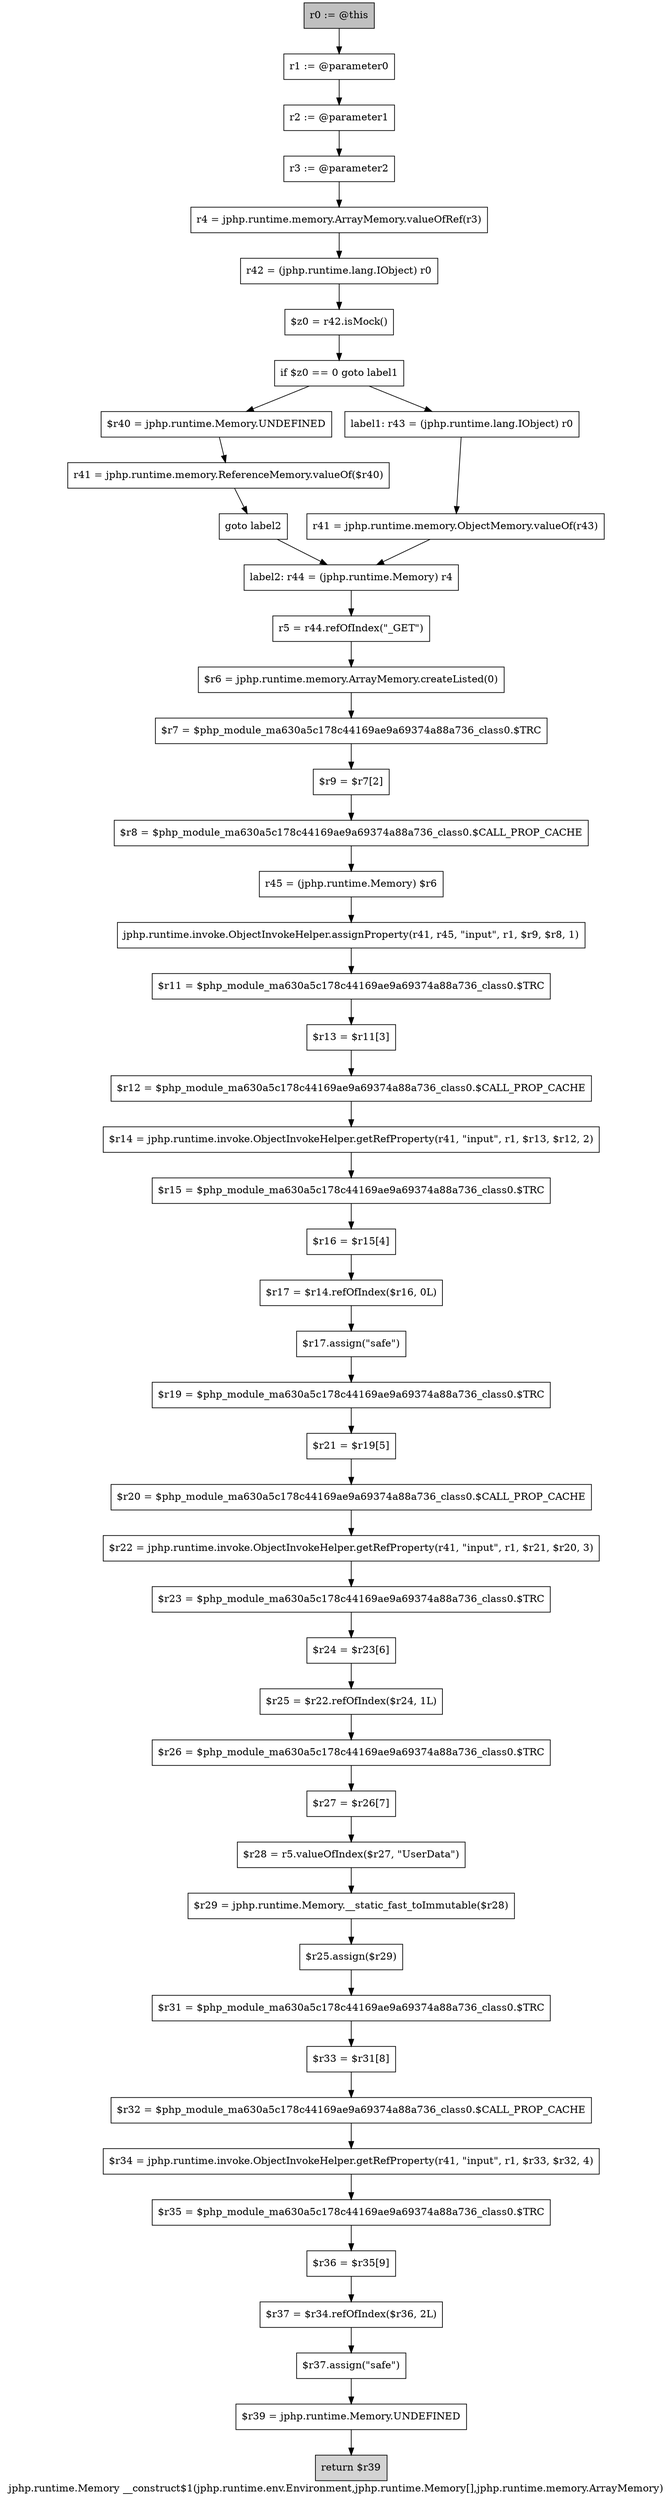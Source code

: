 digraph "jphp.runtime.Memory __construct$1(jphp.runtime.env.Environment,jphp.runtime.Memory[],jphp.runtime.memory.ArrayMemory)" {
    label="jphp.runtime.Memory __construct$1(jphp.runtime.env.Environment,jphp.runtime.Memory[],jphp.runtime.memory.ArrayMemory)";
    node [shape=box];
    "0" [style=filled,fillcolor=gray,label="r0 := @this",];
    "1" [label="r1 := @parameter0",];
    "0"->"1";
    "2" [label="r2 := @parameter1",];
    "1"->"2";
    "3" [label="r3 := @parameter2",];
    "2"->"3";
    "4" [label="r4 = jphp.runtime.memory.ArrayMemory.valueOfRef(r3)",];
    "3"->"4";
    "5" [label="r42 = (jphp.runtime.lang.IObject) r0",];
    "4"->"5";
    "6" [label="$z0 = r42.isMock()",];
    "5"->"6";
    "7" [label="if $z0 == 0 goto label1",];
    "6"->"7";
    "8" [label="$r40 = jphp.runtime.Memory.UNDEFINED",];
    "7"->"8";
    "11" [label="label1: r43 = (jphp.runtime.lang.IObject) r0",];
    "7"->"11";
    "9" [label="r41 = jphp.runtime.memory.ReferenceMemory.valueOf($r40)",];
    "8"->"9";
    "10" [label="goto label2",];
    "9"->"10";
    "13" [label="label2: r44 = (jphp.runtime.Memory) r4",];
    "10"->"13";
    "12" [label="r41 = jphp.runtime.memory.ObjectMemory.valueOf(r43)",];
    "11"->"12";
    "12"->"13";
    "14" [label="r5 = r44.refOfIndex(\"_GET\")",];
    "13"->"14";
    "15" [label="$r6 = jphp.runtime.memory.ArrayMemory.createListed(0)",];
    "14"->"15";
    "16" [label="$r7 = $php_module_ma630a5c178c44169ae9a69374a88a736_class0.$TRC",];
    "15"->"16";
    "17" [label="$r9 = $r7[2]",];
    "16"->"17";
    "18" [label="$r8 = $php_module_ma630a5c178c44169ae9a69374a88a736_class0.$CALL_PROP_CACHE",];
    "17"->"18";
    "19" [label="r45 = (jphp.runtime.Memory) $r6",];
    "18"->"19";
    "20" [label="jphp.runtime.invoke.ObjectInvokeHelper.assignProperty(r41, r45, \"input\", r1, $r9, $r8, 1)",];
    "19"->"20";
    "21" [label="$r11 = $php_module_ma630a5c178c44169ae9a69374a88a736_class0.$TRC",];
    "20"->"21";
    "22" [label="$r13 = $r11[3]",];
    "21"->"22";
    "23" [label="$r12 = $php_module_ma630a5c178c44169ae9a69374a88a736_class0.$CALL_PROP_CACHE",];
    "22"->"23";
    "24" [label="$r14 = jphp.runtime.invoke.ObjectInvokeHelper.getRefProperty(r41, \"input\", r1, $r13, $r12, 2)",];
    "23"->"24";
    "25" [label="$r15 = $php_module_ma630a5c178c44169ae9a69374a88a736_class0.$TRC",];
    "24"->"25";
    "26" [label="$r16 = $r15[4]",];
    "25"->"26";
    "27" [label="$r17 = $r14.refOfIndex($r16, 0L)",];
    "26"->"27";
    "28" [label="$r17.assign(\"safe\")",];
    "27"->"28";
    "29" [label="$r19 = $php_module_ma630a5c178c44169ae9a69374a88a736_class0.$TRC",];
    "28"->"29";
    "30" [label="$r21 = $r19[5]",];
    "29"->"30";
    "31" [label="$r20 = $php_module_ma630a5c178c44169ae9a69374a88a736_class0.$CALL_PROP_CACHE",];
    "30"->"31";
    "32" [label="$r22 = jphp.runtime.invoke.ObjectInvokeHelper.getRefProperty(r41, \"input\", r1, $r21, $r20, 3)",];
    "31"->"32";
    "33" [label="$r23 = $php_module_ma630a5c178c44169ae9a69374a88a736_class0.$TRC",];
    "32"->"33";
    "34" [label="$r24 = $r23[6]",];
    "33"->"34";
    "35" [label="$r25 = $r22.refOfIndex($r24, 1L)",];
    "34"->"35";
    "36" [label="$r26 = $php_module_ma630a5c178c44169ae9a69374a88a736_class0.$TRC",];
    "35"->"36";
    "37" [label="$r27 = $r26[7]",];
    "36"->"37";
    "38" [label="$r28 = r5.valueOfIndex($r27, \"UserData\")",];
    "37"->"38";
    "39" [label="$r29 = jphp.runtime.Memory.__static_fast_toImmutable($r28)",];
    "38"->"39";
    "40" [label="$r25.assign($r29)",];
    "39"->"40";
    "41" [label="$r31 = $php_module_ma630a5c178c44169ae9a69374a88a736_class0.$TRC",];
    "40"->"41";
    "42" [label="$r33 = $r31[8]",];
    "41"->"42";
    "43" [label="$r32 = $php_module_ma630a5c178c44169ae9a69374a88a736_class0.$CALL_PROP_CACHE",];
    "42"->"43";
    "44" [label="$r34 = jphp.runtime.invoke.ObjectInvokeHelper.getRefProperty(r41, \"input\", r1, $r33, $r32, 4)",];
    "43"->"44";
    "45" [label="$r35 = $php_module_ma630a5c178c44169ae9a69374a88a736_class0.$TRC",];
    "44"->"45";
    "46" [label="$r36 = $r35[9]",];
    "45"->"46";
    "47" [label="$r37 = $r34.refOfIndex($r36, 2L)",];
    "46"->"47";
    "48" [label="$r37.assign(\"safe\")",];
    "47"->"48";
    "49" [label="$r39 = jphp.runtime.Memory.UNDEFINED",];
    "48"->"49";
    "50" [style=filled,fillcolor=lightgray,label="return $r39",];
    "49"->"50";
}
